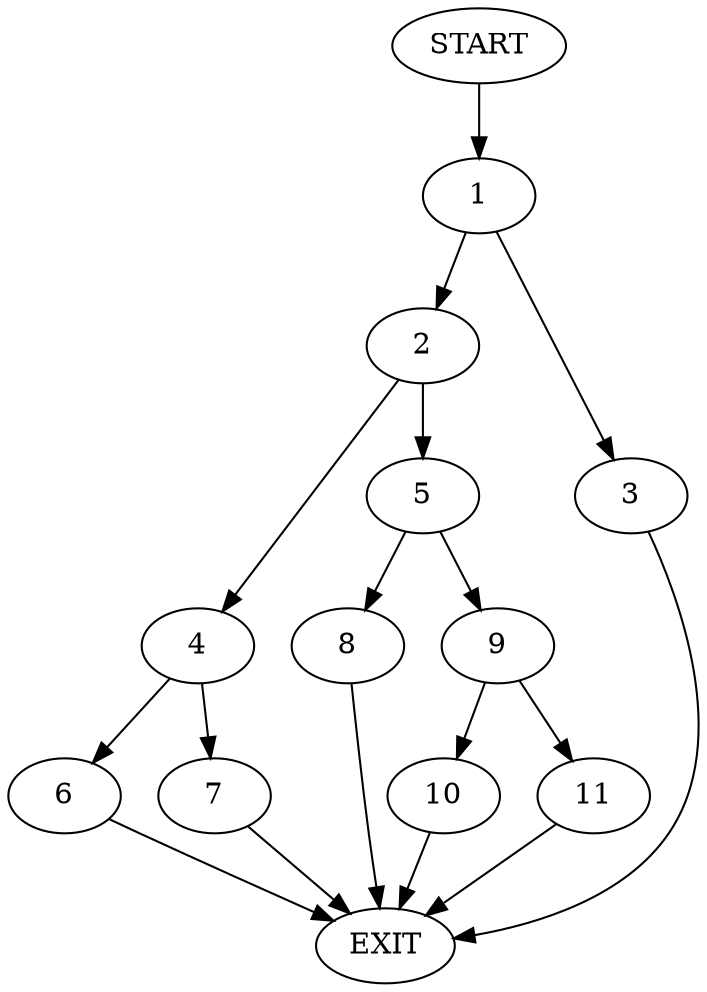 digraph {
0 [label="START"]
12 [label="EXIT"]
0 -> 1
1 -> 2
1 -> 3
2 -> 4
2 -> 5
3 -> 12
4 -> 6
4 -> 7
5 -> 8
5 -> 9
6 -> 12
7 -> 12
9 -> 10
9 -> 11
8 -> 12
11 -> 12
10 -> 12
}
